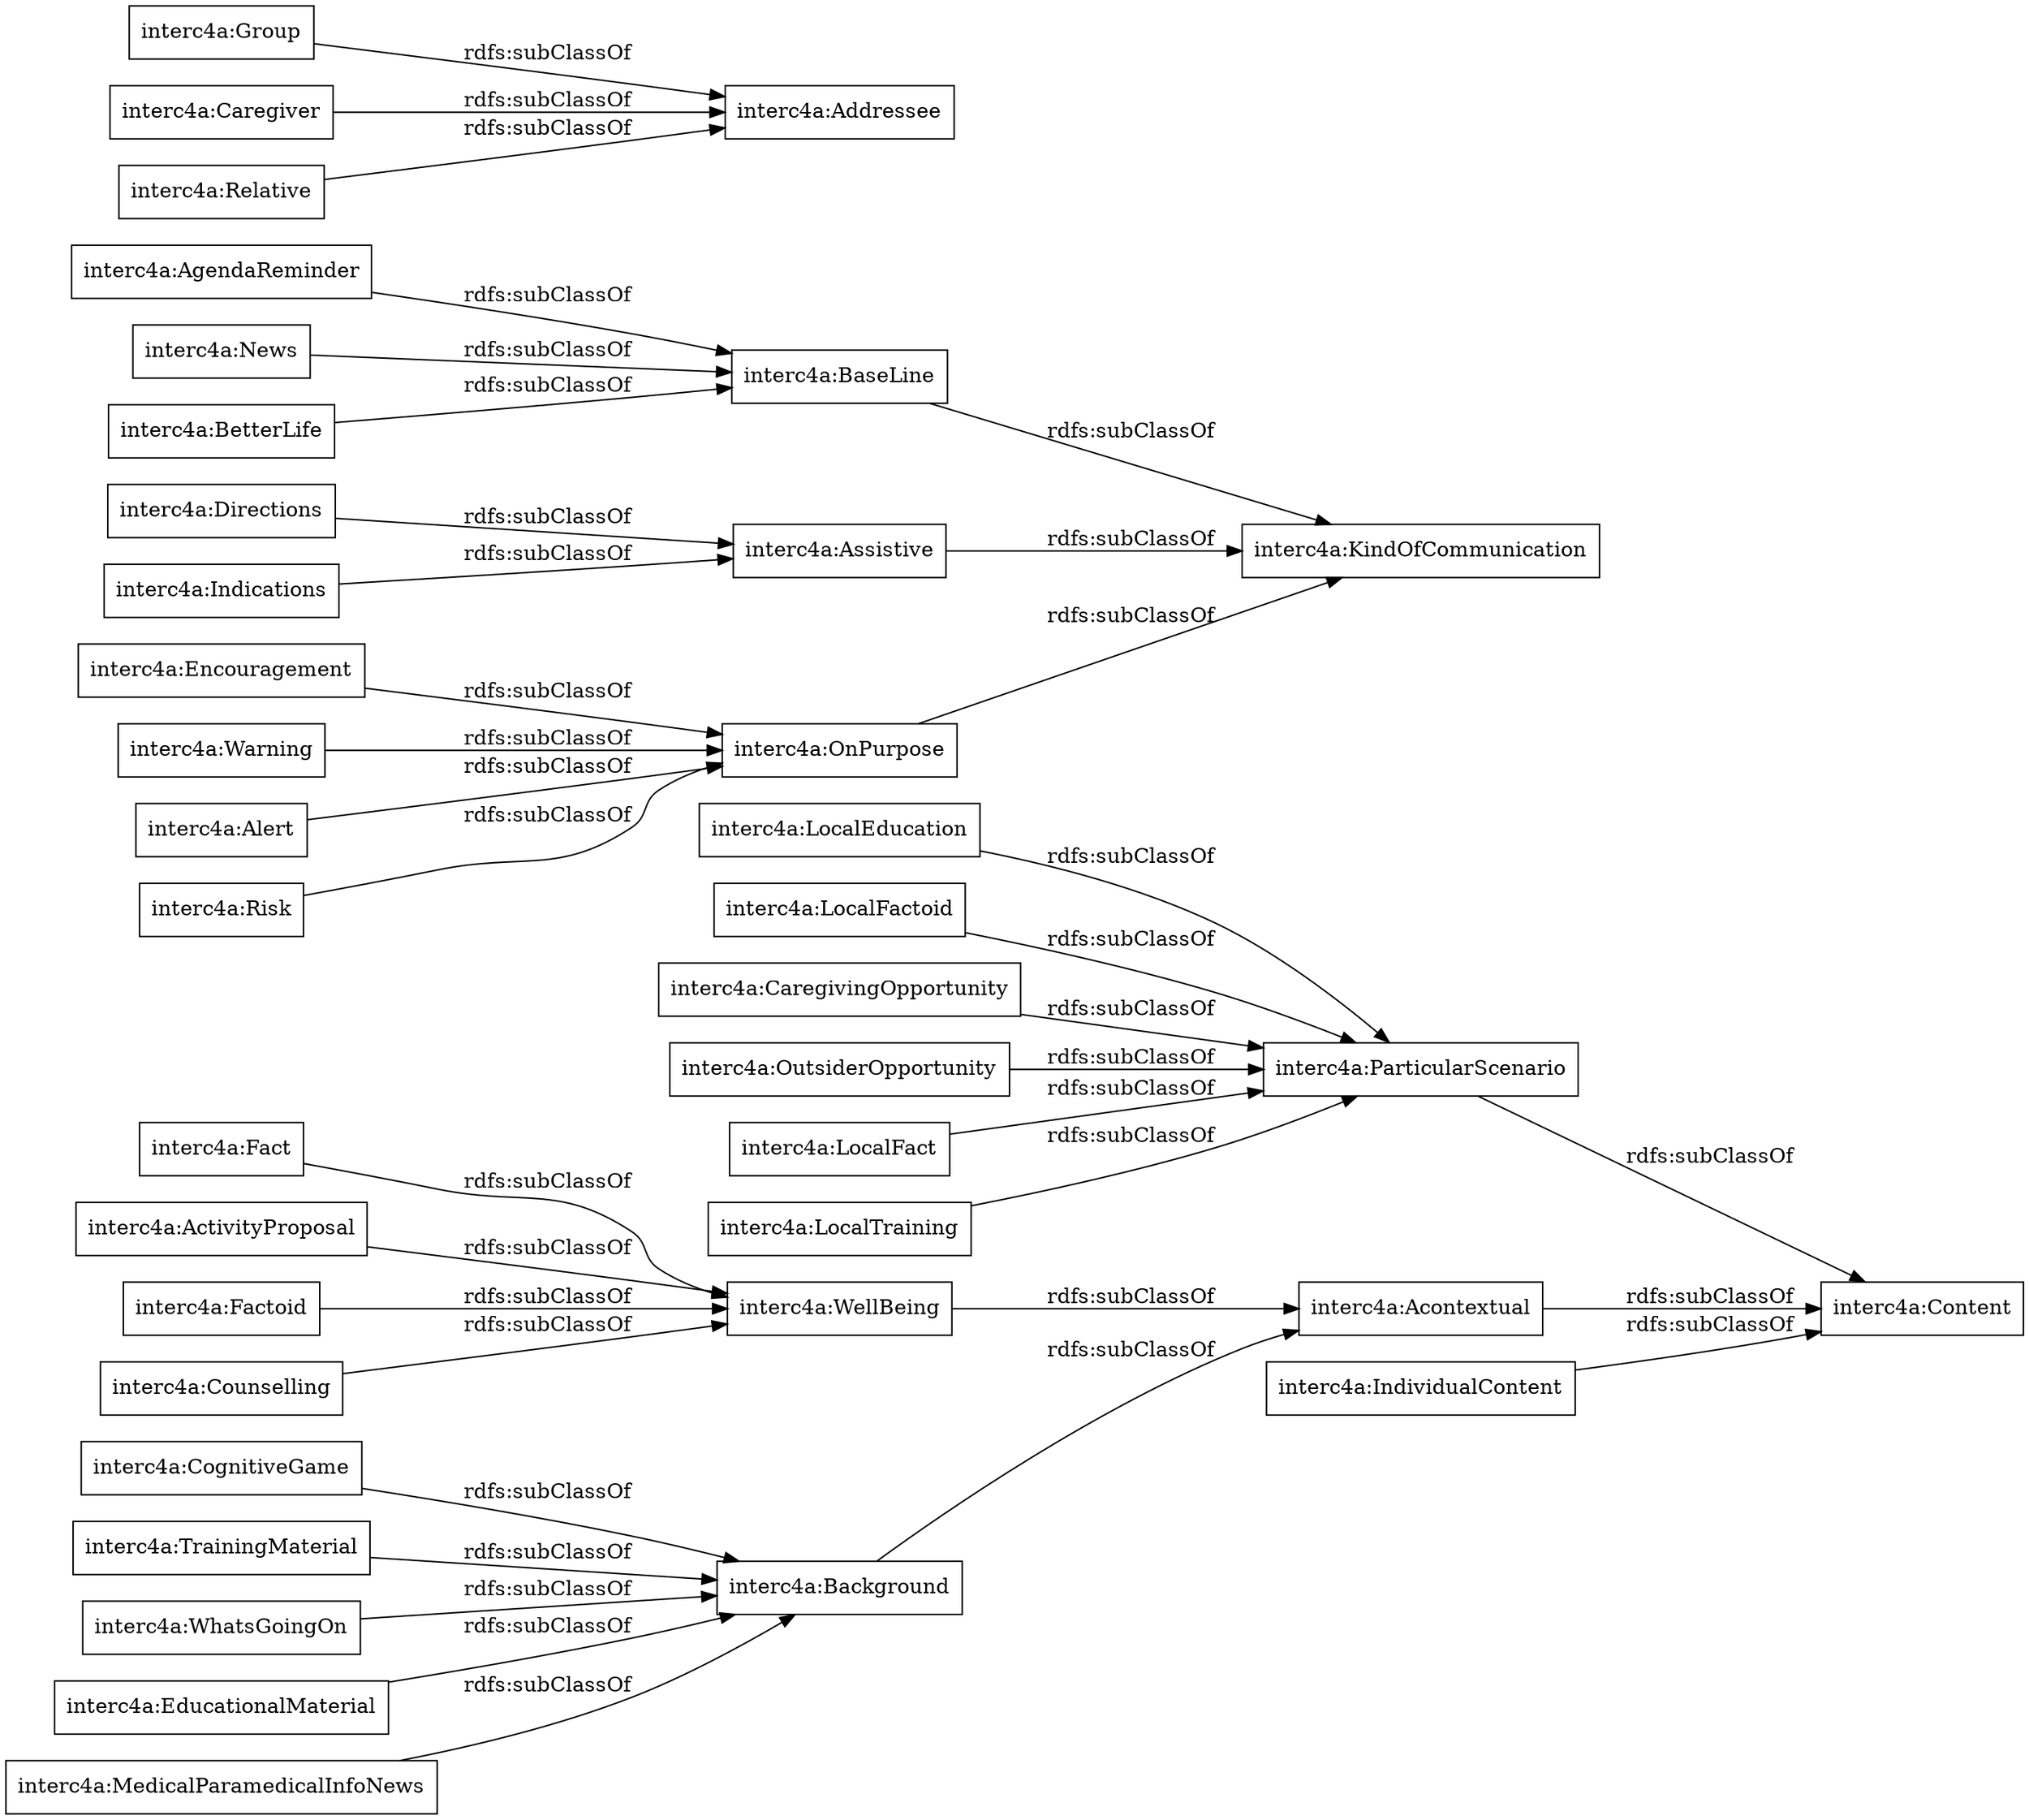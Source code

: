digraph ar2dtool_diagram { 
rankdir=LR;
size="1000"
node [shape = rectangle, color="black"]; "interc4a:CognitiveGame" "interc4a:Background" "interc4a:Encouragement" "interc4a:CaregivingOpportunity" "interc4a:Group" "interc4a:ActivityProposal" "interc4a:Factoid" "interc4a:ParticularScenario" "interc4a:AgendaReminder" "interc4a:Counselling" "interc4a:BaseLine" "interc4a:Caregiver" "interc4a:KindOfCommunication" "interc4a:TrainingMaterial" "interc4a:WhatsGoingOn" "interc4a:OnPurpose" "interc4a:OutsiderOpportunity" "interc4a:Risk" "interc4a:Addressee" "interc4a:EducationalMaterial" "interc4a:Indications" "interc4a:Warning" "interc4a:LocalFact" "interc4a:Acontextual" "interc4a:IndividualContent" "interc4a:MedicalParamedicalInfoNews" "interc4a:News" "interc4a:Fact" "interc4a:BetterLife" "interc4a:WellBeing" "interc4a:LocalTraining" "interc4a:Assistive" "interc4a:LocalEducation" "interc4a:Alert" "interc4a:Directions" "interc4a:Content" "interc4a:Relative" "interc4a:LocalFactoid" ; /*classes style*/
	"interc4a:OutsiderOpportunity" -> "interc4a:ParticularScenario" [ label = "rdfs:subClassOf" ];
	"interc4a:TrainingMaterial" -> "interc4a:Background" [ label = "rdfs:subClassOf" ];
	"interc4a:Directions" -> "interc4a:Assistive" [ label = "rdfs:subClassOf" ];
	"interc4a:Risk" -> "interc4a:OnPurpose" [ label = "rdfs:subClassOf" ];
	"interc4a:Fact" -> "interc4a:WellBeing" [ label = "rdfs:subClassOf" ];
	"interc4a:Indications" -> "interc4a:Assistive" [ label = "rdfs:subClassOf" ];
	"interc4a:EducationalMaterial" -> "interc4a:Background" [ label = "rdfs:subClassOf" ];
	"interc4a:Acontextual" -> "interc4a:Content" [ label = "rdfs:subClassOf" ];
	"interc4a:News" -> "interc4a:BaseLine" [ label = "rdfs:subClassOf" ];
	"interc4a:BetterLife" -> "interc4a:BaseLine" [ label = "rdfs:subClassOf" ];
	"interc4a:Background" -> "interc4a:Acontextual" [ label = "rdfs:subClassOf" ];
	"interc4a:MedicalParamedicalInfoNews" -> "interc4a:Background" [ label = "rdfs:subClassOf" ];
	"interc4a:AgendaReminder" -> "interc4a:BaseLine" [ label = "rdfs:subClassOf" ];
	"interc4a:Factoid" -> "interc4a:WellBeing" [ label = "rdfs:subClassOf" ];
	"interc4a:LocalEducation" -> "interc4a:ParticularScenario" [ label = "rdfs:subClassOf" ];
	"interc4a:ParticularScenario" -> "interc4a:Content" [ label = "rdfs:subClassOf" ];
	"interc4a:WhatsGoingOn" -> "interc4a:Background" [ label = "rdfs:subClassOf" ];
	"interc4a:ActivityProposal" -> "interc4a:WellBeing" [ label = "rdfs:subClassOf" ];
	"interc4a:CaregivingOpportunity" -> "interc4a:ParticularScenario" [ label = "rdfs:subClassOf" ];
	"interc4a:Counselling" -> "interc4a:WellBeing" [ label = "rdfs:subClassOf" ];
	"interc4a:OnPurpose" -> "interc4a:KindOfCommunication" [ label = "rdfs:subClassOf" ];
	"interc4a:Assistive" -> "interc4a:KindOfCommunication" [ label = "rdfs:subClassOf" ];
	"interc4a:Caregiver" -> "interc4a:Addressee" [ label = "rdfs:subClassOf" ];
	"interc4a:LocalTraining" -> "interc4a:ParticularScenario" [ label = "rdfs:subClassOf" ];
	"interc4a:BaseLine" -> "interc4a:KindOfCommunication" [ label = "rdfs:subClassOf" ];
	"interc4a:Relative" -> "interc4a:Addressee" [ label = "rdfs:subClassOf" ];
	"interc4a:LocalFactoid" -> "interc4a:ParticularScenario" [ label = "rdfs:subClassOf" ];
	"interc4a:LocalFact" -> "interc4a:ParticularScenario" [ label = "rdfs:subClassOf" ];
	"interc4a:Warning" -> "interc4a:OnPurpose" [ label = "rdfs:subClassOf" ];
	"interc4a:IndividualContent" -> "interc4a:Content" [ label = "rdfs:subClassOf" ];
	"interc4a:WellBeing" -> "interc4a:Acontextual" [ label = "rdfs:subClassOf" ];
	"interc4a:Alert" -> "interc4a:OnPurpose" [ label = "rdfs:subClassOf" ];
	"interc4a:CognitiveGame" -> "interc4a:Background" [ label = "rdfs:subClassOf" ];
	"interc4a:Group" -> "interc4a:Addressee" [ label = "rdfs:subClassOf" ];
	"interc4a:Encouragement" -> "interc4a:OnPurpose" [ label = "rdfs:subClassOf" ];

}

